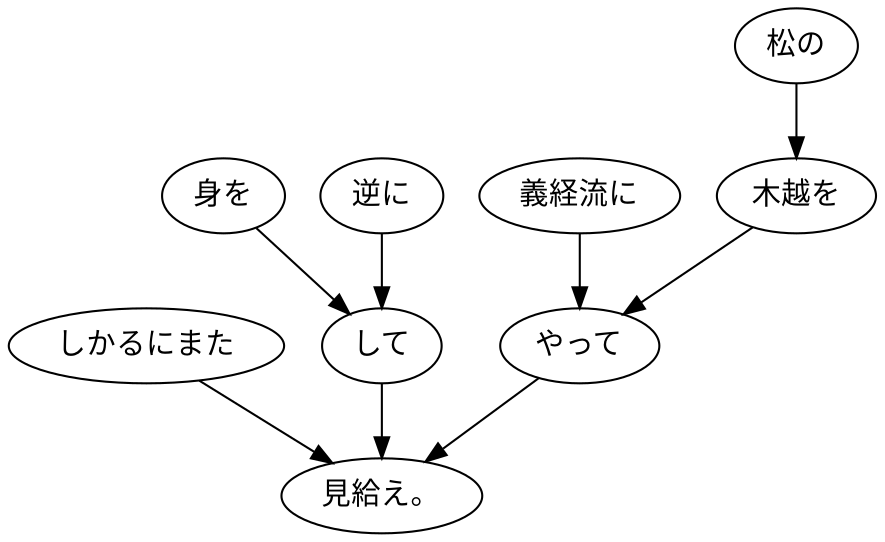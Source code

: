 digraph graph4108 {
	node0 [label="しかるにまた"];
	node1 [label="身を"];
	node2 [label="逆に"];
	node3 [label="して"];
	node4 [label="義経流に"];
	node5 [label="松の"];
	node6 [label="木越を"];
	node7 [label="やって"];
	node8 [label="見給え。"];
	node0 -> node8;
	node1 -> node3;
	node2 -> node3;
	node3 -> node8;
	node4 -> node7;
	node5 -> node6;
	node6 -> node7;
	node7 -> node8;
}
